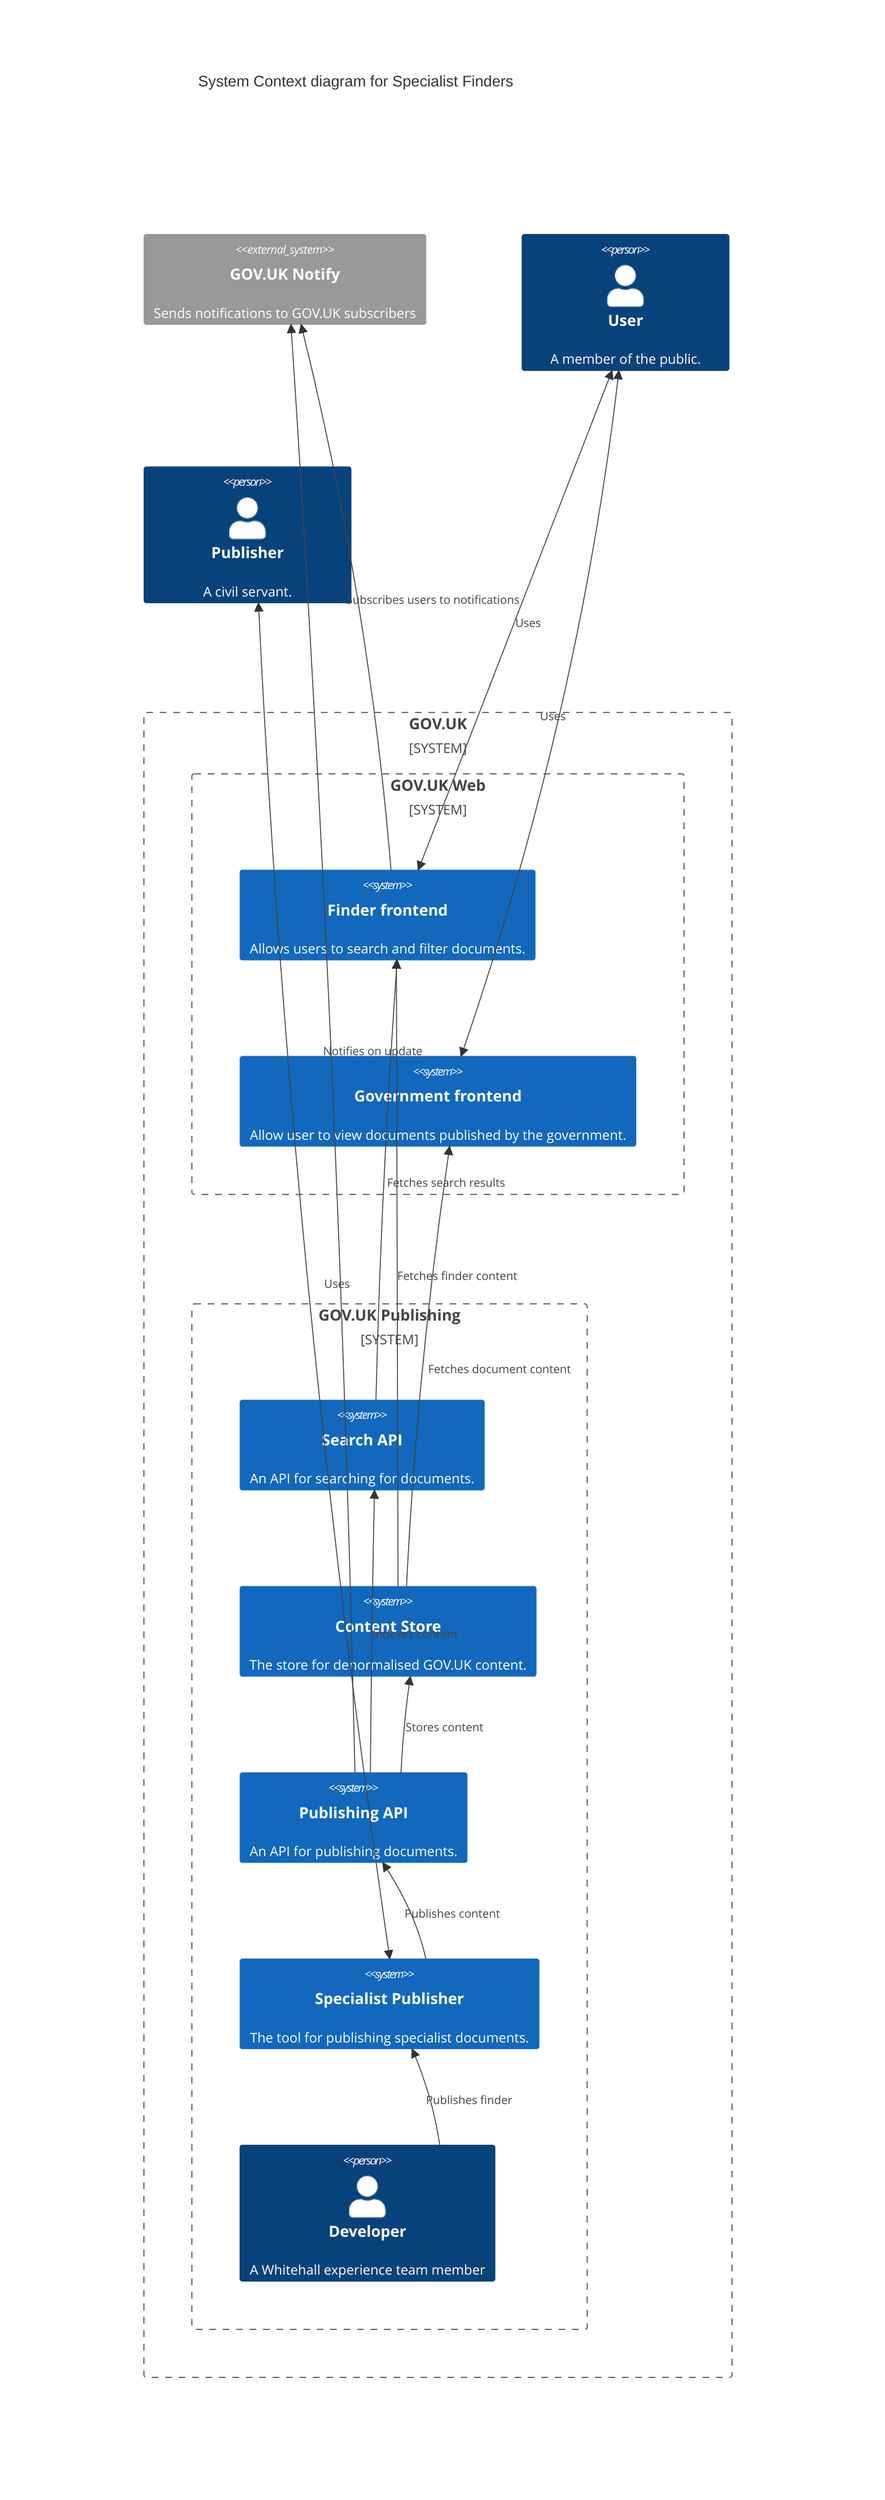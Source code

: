 C4Context
    title System Context diagram for Specialist Finders

    System_Ext(notify, "GOV.UK Notify", "Sends notifications to GOV.UK subscribers")
    Person(user, "User", "A member of the public.")
    System_Boundary(b0, "GOV.UK") {
        System_Boundary(b1, "GOV.UK Web") {
            System(finder_frontend, "Finder frontend", "Allows users to search and filter documents.")
            System(government_frontend, "Government frontend", "Allow user to view documents published by the government.")
        }
        System_Boundary(b2, "GOV.UK Publishing") {
            System(search_api, "Search API", "An API for searching for documents.")
            System(content_store, "Content Store", "The store for denormalised GOV.UK content.")
            System(publishing_api, "Publishing API", "An API for publishing documents.")
            System(specialist_publisher, "Specialist Publisher", "The tool for publishing specialist documents.")
            Person(developer, "Developer", "A Whitehall experience team member")
        }
    }

    Person(publisher, "Publisher", "A civil servant.")

    BiRel(user, finder_frontend, "Uses")
    BiRel(user, government_frontend, "Uses")
    Rel(search_api, finder_frontend, "Fetches search results")
    Rel(content_store, government_frontend, "Fetches document content")
    Rel(content_store, finder_frontend, "Fetches finder content")
    Rel(publishing_api, search_api, "Indexes content")
    Rel(publishing_api, content_store, "Stores content")
    Rel(specialist_publisher, publishing_api, "Publishes content")
    Rel(finder_frontend, notify, "Subscribes users to notifications")
    Rel(publishing_api, notify, "Notifies on update")
    Rel(developer, specialist_publisher, "Publishes finder")
    BiRel(publisher, specialist_publisher, "Uses")

    UpdateLayoutConfig($c4ShapeInRow="2", $c4BoundaryInRow="1")